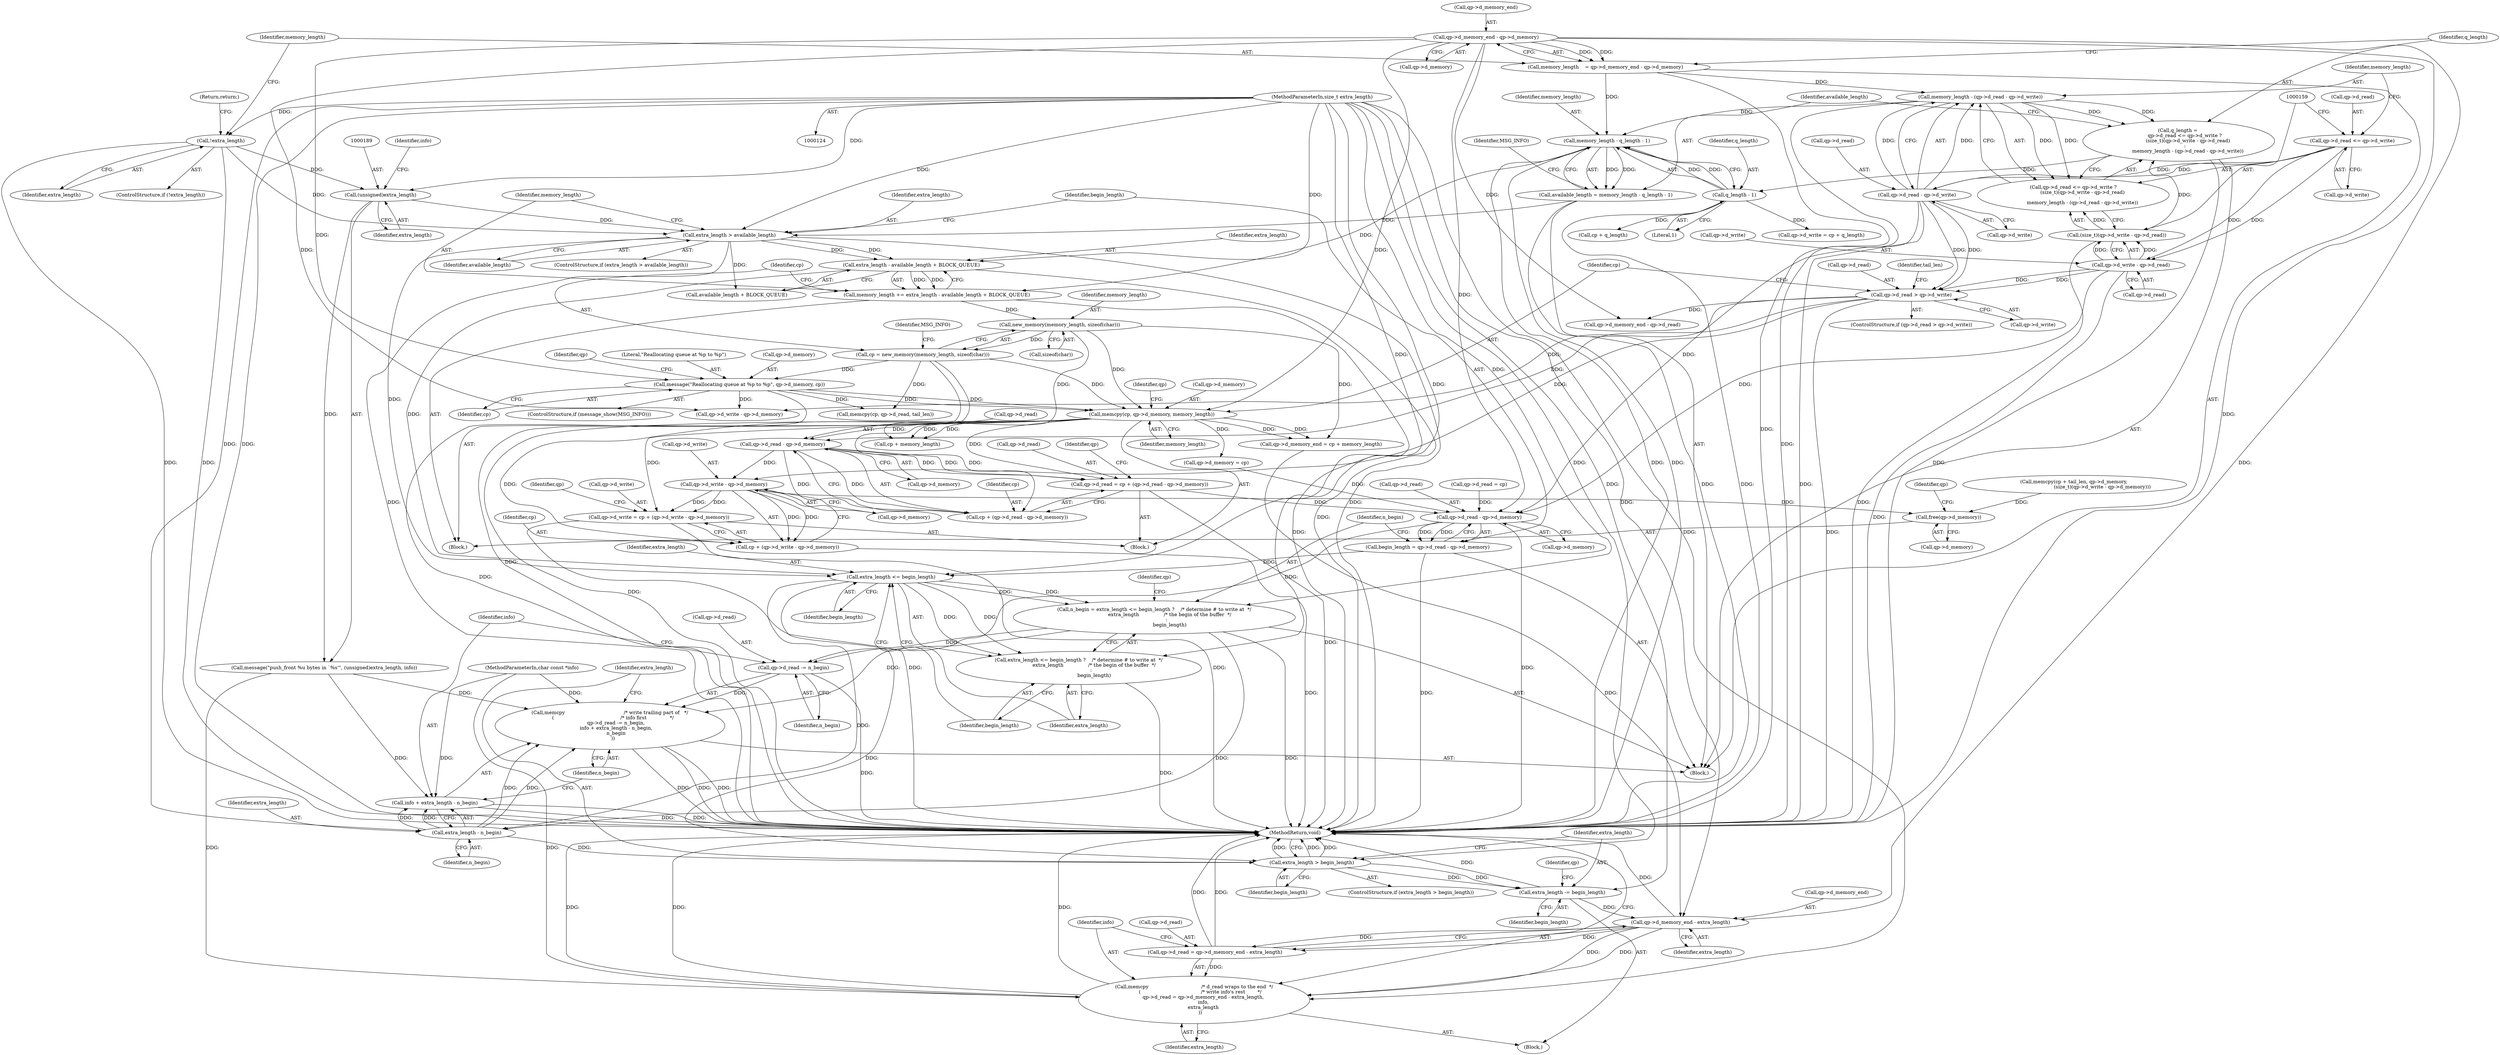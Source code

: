 digraph "0_yodl_fd85f8c94182558ff1480d06a236d6fb927979a3@API" {
"1000286" [label="(Call,qp->d_read - qp->d_memory)"];
"1000220" [label="(Call,qp->d_read > qp->d_write)"];
"1000160" [label="(Call,qp->d_write - qp->d_read)"];
"1000151" [label="(Call,qp->d_read <= qp->d_write)"];
"1000169" [label="(Call,qp->d_read - qp->d_write)"];
"1000274" [label="(Call,memcpy(cp, qp->d_memory, memory_length))"];
"1000213" [label="(Call,message(\"Reallocating queue at %p to %p\", qp->d_memory, cp))"];
"1000141" [label="(Call,qp->d_memory_end - qp->d_memory)"];
"1000204" [label="(Call,cp = new_memory(memory_length, sizeof(char)))"];
"1000206" [label="(Call,new_memory(memory_length, sizeof(char)))"];
"1000197" [label="(Call,memory_length += extra_length - available_length + BLOCK_QUEUE)"];
"1000199" [label="(Call,extra_length - available_length + BLOCK_QUEUE)"];
"1000193" [label="(Call,extra_length > available_length)"];
"1000188" [label="(Call,(unsigned)extra_length)"];
"1000136" [label="(Call,!extra_length)"];
"1000126" [label="(MethodParameterIn,size_t extra_length)"];
"1000176" [label="(Call,available_length = memory_length - q_length - 1)"];
"1000178" [label="(Call,memory_length - q_length - 1)"];
"1000167" [label="(Call,memory_length - (qp->d_read - qp->d_write))"];
"1000139" [label="(Call,memory_length    = qp->d_memory_end - qp->d_memory)"];
"1000180" [label="(Call,q_length - 1)"];
"1000148" [label="(Call,q_length = \n        qp->d_read <= qp->d_write ?\n            (size_t)(qp->d_write - qp->d_read)\n        :\n            memory_length - (qp->d_read - qp->d_write))"];
"1000158" [label="(Call,(size_t)(qp->d_write - qp->d_read))"];
"1000280" [label="(Call,qp->d_read = cp + (qp->d_read - qp->d_memory))"];
"1000324" [label="(Call,qp->d_read - qp->d_memory)"];
"1000322" [label="(Call,begin_length = qp->d_read - qp->d_memory)"];
"1000334" [label="(Call,extra_length <= begin_length)"];
"1000331" [label="(Call,n_begin = extra_length <= begin_length ?    /* determine # to write at  */\n                    extra_length                /* the begin of the buffer  */\n                :\n                    begin_length)"];
"1000339" [label="(Call,memcpy                                      /* write trailing part of   */\n    (                                           /* info first               */\n        qp->d_read -= n_begin,\n        info + extra_length - n_begin,\n        n_begin\n    ))"];
"1000340" [label="(Call,qp->d_read -= n_begin)"];
"1000347" [label="(Call,extra_length - n_begin)"];
"1000345" [label="(Call,info + extra_length - n_begin)"];
"1000352" [label="(Call,extra_length > begin_length)"];
"1000356" [label="(Call,extra_length -= begin_length)"];
"1000364" [label="(Call,qp->d_memory_end - extra_length)"];
"1000359" [label="(Call,memcpy                                  /* d_read wraps to the end  */\n        (                                       /* write info's rest        */\n            qp->d_read = qp->d_memory_end - extra_length,\n            info,\n            extra_length\n        ))"];
"1000360" [label="(Call,qp->d_read = qp->d_memory_end - extra_length)"];
"1000333" [label="(Call,extra_length <= begin_length ?    /* determine # to write at  */\n                    extra_length                /* the begin of the buffer  */\n                :\n                    begin_length)"];
"1000284" [label="(Call,cp + (qp->d_read - qp->d_memory))"];
"1000299" [label="(Call,qp->d_write - qp->d_memory)"];
"1000293" [label="(Call,qp->d_write = cp + (qp->d_write - qp->d_memory))"];
"1000297" [label="(Call,cp + (qp->d_write - qp->d_memory))"];
"1000306" [label="(Call,free(qp->d_memory))"];
"1000192" [label="(ControlStructure,if (extra_length > available_length))"];
"1000317" [label="(Call,qp->d_memory = cp)"];
"1000339" [label="(Call,memcpy                                      /* write trailing part of   */\n    (                                           /* info first               */\n        qp->d_read -= n_begin,\n        info + extra_length - n_begin,\n        n_begin\n    ))"];
"1000194" [label="(Identifier,extra_length)"];
"1000126" [label="(MethodParameterIn,size_t extra_length)"];
"1000369" [label="(Identifier,info)"];
"1000347" [label="(Call,extra_length - n_begin)"];
"1000322" [label="(Call,begin_length = qp->d_read - qp->d_memory)"];
"1000307" [label="(Call,qp->d_memory)"];
"1000178" [label="(Call,memory_length - q_length - 1)"];
"1000290" [label="(Call,qp->d_memory)"];
"1000346" [label="(Identifier,info)"];
"1000361" [label="(Call,qp->d_read)"];
"1000353" [label="(Identifier,extra_length)"];
"1000286" [label="(Call,qp->d_read - qp->d_memory)"];
"1000151" [label="(Call,qp->d_read <= qp->d_write)"];
"1000213" [label="(Call,message(\"Reallocating queue at %p to %p\", qp->d_memory, cp))"];
"1000287" [label="(Call,qp->d_read)"];
"1000282" [label="(Identifier,qp)"];
"1000208" [label="(Call,sizeof(char))"];
"1000168" [label="(Identifier,memory_length)"];
"1000371" [label="(MethodReturn,void)"];
"1000224" [label="(Call,qp->d_write)"];
"1000161" [label="(Call,qp->d_write)"];
"1000186" [label="(Call,message(\"push_front %u bytes in `%s'\", (unsigned)extra_length, info))"];
"1000352" [label="(Call,extra_length > begin_length)"];
"1000176" [label="(Call,available_length = memory_length - q_length - 1)"];
"1000139" [label="(Call,memory_length    = qp->d_memory_end - qp->d_memory)"];
"1000359" [label="(Call,memcpy                                  /* d_read wraps to the end  */\n        (                                       /* write info's rest        */\n            qp->d_read = qp->d_memory_end - extra_length,\n            info,\n            extra_length\n        ))"];
"1000148" [label="(Call,q_length = \n        qp->d_read <= qp->d_write ?\n            (size_t)(qp->d_write - qp->d_read)\n        :\n            memory_length - (qp->d_read - qp->d_write))"];
"1000267" [label="(Call,qp->d_read = cp)"];
"1000368" [label="(Identifier,extra_length)"];
"1000306" [label="(Call,free(qp->d_memory))"];
"1000145" [label="(Call,qp->d_memory)"];
"1000220" [label="(Call,qp->d_read > qp->d_write)"];
"1000127" [label="(MethodParameterIn,char const *info)"];
"1000196" [label="(Block,)"];
"1000341" [label="(Call,qp->d_read)"];
"1000128" [label="(Block,)"];
"1000274" [label="(Call,memcpy(cp, qp->d_memory, memory_length))"];
"1000336" [label="(Identifier,begin_length)"];
"1000360" [label="(Call,qp->d_read = qp->d_memory_end - extra_length)"];
"1000158" [label="(Call,(size_t)(qp->d_write - qp->d_read))"];
"1000295" [label="(Identifier,qp)"];
"1000199" [label="(Call,extra_length - available_length + BLOCK_QUEUE)"];
"1000264" [label="(Call,cp + q_length)"];
"1000280" [label="(Call,qp->d_read = cp + (qp->d_read - qp->d_memory))"];
"1000212" [label="(Identifier,MSG_INFO)"];
"1000190" [label="(Identifier,extra_length)"];
"1000200" [label="(Identifier,extra_length)"];
"1000281" [label="(Call,qp->d_read)"];
"1000197" [label="(Call,memory_length += extra_length - available_length + BLOCK_QUEUE)"];
"1000279" [label="(Identifier,memory_length)"];
"1000285" [label="(Identifier,cp)"];
"1000312" [label="(Identifier,qp)"];
"1000231" [label="(Call,qp->d_memory_end - qp->d_read)"];
"1000140" [label="(Identifier,memory_length)"];
"1000137" [label="(Identifier,extra_length)"];
"1000230" [label="(Identifier,tail_len)"];
"1000206" [label="(Call,new_memory(memory_length, sizeof(char)))"];
"1000351" [label="(ControlStructure,if (extra_length > begin_length))"];
"1000303" [label="(Call,qp->d_memory)"];
"1000276" [label="(Call,qp->d_memory)"];
"1000323" [label="(Identifier,begin_length)"];
"1000344" [label="(Identifier,n_begin)"];
"1000273" [label="(Block,)"];
"1000275" [label="(Identifier,cp)"];
"1000215" [label="(Call,qp->d_memory)"];
"1000218" [label="(Identifier,cp)"];
"1000210" [label="(ControlStructure,if (message_show(MSG_INFO)))"];
"1000221" [label="(Call,qp->d_read)"];
"1000169" [label="(Call,qp->d_read - qp->d_write)"];
"1000185" [label="(Identifier,MSG_INFO)"];
"1000338" [label="(Identifier,begin_length)"];
"1000160" [label="(Call,qp->d_write - qp->d_read)"];
"1000205" [label="(Identifier,cp)"];
"1000193" [label="(Call,extra_length > available_length)"];
"1000332" [label="(Identifier,n_begin)"];
"1000177" [label="(Identifier,available_length)"];
"1000182" [label="(Literal,1)"];
"1000219" [label="(ControlStructure,if (qp->d_read > qp->d_write))"];
"1000222" [label="(Identifier,qp)"];
"1000138" [label="(Return,return;)"];
"1000141" [label="(Call,qp->d_memory_end - qp->d_memory)"];
"1000149" [label="(Identifier,q_length)"];
"1000155" [label="(Call,qp->d_write)"];
"1000195" [label="(Identifier,available_length)"];
"1000191" [label="(Identifier,info)"];
"1000135" [label="(ControlStructure,if (!extra_length))"];
"1000253" [label="(Call,qp->d_write - qp->d_memory)"];
"1000201" [label="(Call,available_length + BLOCK_QUEUE)"];
"1000357" [label="(Identifier,extra_length)"];
"1000308" [label="(Identifier,qp)"];
"1000170" [label="(Call,qp->d_read)"];
"1000299" [label="(Call,qp->d_write - qp->d_memory)"];
"1000328" [label="(Call,qp->d_memory)"];
"1000331" [label="(Call,n_begin = extra_length <= begin_length ?    /* determine # to write at  */\n                    extra_length                /* the begin of the buffer  */\n                :\n                    begin_length)"];
"1000350" [label="(Identifier,n_begin)"];
"1000297" [label="(Call,cp + (qp->d_write - qp->d_memory))"];
"1000294" [label="(Call,qp->d_write)"];
"1000349" [label="(Identifier,n_begin)"];
"1000298" [label="(Identifier,cp)"];
"1000198" [label="(Identifier,memory_length)"];
"1000325" [label="(Call,qp->d_read)"];
"1000334" [label="(Call,extra_length <= begin_length)"];
"1000355" [label="(Block,)"];
"1000324" [label="(Call,qp->d_read - qp->d_memory)"];
"1000333" [label="(Call,extra_length <= begin_length ?    /* determine # to write at  */\n                    extra_length                /* the begin of the buffer  */\n                :\n                    begin_length)"];
"1000364" [label="(Call,qp->d_memory_end - extra_length)"];
"1000150" [label="(Call,qp->d_read <= qp->d_write ?\n            (size_t)(qp->d_write - qp->d_read)\n        :\n            memory_length - (qp->d_read - qp->d_write))"];
"1000354" [label="(Identifier,begin_length)"];
"1000342" [label="(Identifier,qp)"];
"1000238" [label="(Call,memcpy(cp, qp->d_read, tail_len))"];
"1000142" [label="(Call,qp->d_memory_end)"];
"1000179" [label="(Identifier,memory_length)"];
"1000370" [label="(Identifier,extra_length)"];
"1000181" [label="(Identifier,q_length)"];
"1000214" [label="(Literal,\"Reallocating queue at %p to %p\")"];
"1000348" [label="(Identifier,extra_length)"];
"1000314" [label="(Call,cp + memory_length)"];
"1000188" [label="(Call,(unsigned)extra_length)"];
"1000340" [label="(Call,qp->d_read -= n_begin)"];
"1000310" [label="(Call,qp->d_memory_end = cp + memory_length)"];
"1000284" [label="(Call,cp + (qp->d_read - qp->d_memory))"];
"1000362" [label="(Identifier,qp)"];
"1000337" [label="(Identifier,extra_length)"];
"1000152" [label="(Call,qp->d_read)"];
"1000173" [label="(Call,qp->d_write)"];
"1000335" [label="(Identifier,extra_length)"];
"1000244" [label="(Call,memcpy(cp + tail_len, qp->d_memory, \n                                    (size_t)(qp->d_write - qp->d_memory)))"];
"1000136" [label="(Call,!extra_length)"];
"1000358" [label="(Identifier,begin_length)"];
"1000164" [label="(Call,qp->d_read)"];
"1000260" [label="(Call,qp->d_write = cp + q_length)"];
"1000300" [label="(Call,qp->d_write)"];
"1000345" [label="(Call,info + extra_length - n_begin)"];
"1000180" [label="(Call,q_length - 1)"];
"1000207" [label="(Identifier,memory_length)"];
"1000204" [label="(Call,cp = new_memory(memory_length, sizeof(char)))"];
"1000365" [label="(Call,qp->d_memory_end)"];
"1000293" [label="(Call,qp->d_write = cp + (qp->d_write - qp->d_memory))"];
"1000356" [label="(Call,extra_length -= begin_length)"];
"1000167" [label="(Call,memory_length - (qp->d_read - qp->d_write))"];
"1000286" -> "1000284"  [label="AST: "];
"1000286" -> "1000290"  [label="CFG: "];
"1000287" -> "1000286"  [label="AST: "];
"1000290" -> "1000286"  [label="AST: "];
"1000284" -> "1000286"  [label="CFG: "];
"1000286" -> "1000280"  [label="DDG: "];
"1000286" -> "1000280"  [label="DDG: "];
"1000286" -> "1000284"  [label="DDG: "];
"1000286" -> "1000284"  [label="DDG: "];
"1000220" -> "1000286"  [label="DDG: "];
"1000274" -> "1000286"  [label="DDG: "];
"1000286" -> "1000299"  [label="DDG: "];
"1000220" -> "1000219"  [label="AST: "];
"1000220" -> "1000224"  [label="CFG: "];
"1000221" -> "1000220"  [label="AST: "];
"1000224" -> "1000220"  [label="AST: "];
"1000230" -> "1000220"  [label="CFG: "];
"1000275" -> "1000220"  [label="CFG: "];
"1000220" -> "1000371"  [label="DDG: "];
"1000160" -> "1000220"  [label="DDG: "];
"1000160" -> "1000220"  [label="DDG: "];
"1000169" -> "1000220"  [label="DDG: "];
"1000169" -> "1000220"  [label="DDG: "];
"1000220" -> "1000231"  [label="DDG: "];
"1000220" -> "1000253"  [label="DDG: "];
"1000220" -> "1000299"  [label="DDG: "];
"1000160" -> "1000158"  [label="AST: "];
"1000160" -> "1000164"  [label="CFG: "];
"1000161" -> "1000160"  [label="AST: "];
"1000164" -> "1000160"  [label="AST: "];
"1000158" -> "1000160"  [label="CFG: "];
"1000160" -> "1000371"  [label="DDG: "];
"1000160" -> "1000158"  [label="DDG: "];
"1000160" -> "1000158"  [label="DDG: "];
"1000151" -> "1000160"  [label="DDG: "];
"1000151" -> "1000160"  [label="DDG: "];
"1000160" -> "1000324"  [label="DDG: "];
"1000151" -> "1000150"  [label="AST: "];
"1000151" -> "1000155"  [label="CFG: "];
"1000152" -> "1000151"  [label="AST: "];
"1000155" -> "1000151"  [label="AST: "];
"1000159" -> "1000151"  [label="CFG: "];
"1000168" -> "1000151"  [label="CFG: "];
"1000151" -> "1000169"  [label="DDG: "];
"1000151" -> "1000169"  [label="DDG: "];
"1000169" -> "1000167"  [label="AST: "];
"1000169" -> "1000173"  [label="CFG: "];
"1000170" -> "1000169"  [label="AST: "];
"1000173" -> "1000169"  [label="AST: "];
"1000167" -> "1000169"  [label="CFG: "];
"1000169" -> "1000371"  [label="DDG: "];
"1000169" -> "1000167"  [label="DDG: "];
"1000169" -> "1000167"  [label="DDG: "];
"1000169" -> "1000324"  [label="DDG: "];
"1000274" -> "1000273"  [label="AST: "];
"1000274" -> "1000279"  [label="CFG: "];
"1000275" -> "1000274"  [label="AST: "];
"1000276" -> "1000274"  [label="AST: "];
"1000279" -> "1000274"  [label="AST: "];
"1000282" -> "1000274"  [label="CFG: "];
"1000274" -> "1000371"  [label="DDG: "];
"1000213" -> "1000274"  [label="DDG: "];
"1000213" -> "1000274"  [label="DDG: "];
"1000204" -> "1000274"  [label="DDG: "];
"1000141" -> "1000274"  [label="DDG: "];
"1000206" -> "1000274"  [label="DDG: "];
"1000274" -> "1000280"  [label="DDG: "];
"1000274" -> "1000284"  [label="DDG: "];
"1000274" -> "1000293"  [label="DDG: "];
"1000274" -> "1000297"  [label="DDG: "];
"1000274" -> "1000310"  [label="DDG: "];
"1000274" -> "1000310"  [label="DDG: "];
"1000274" -> "1000314"  [label="DDG: "];
"1000274" -> "1000314"  [label="DDG: "];
"1000274" -> "1000317"  [label="DDG: "];
"1000213" -> "1000210"  [label="AST: "];
"1000213" -> "1000218"  [label="CFG: "];
"1000214" -> "1000213"  [label="AST: "];
"1000215" -> "1000213"  [label="AST: "];
"1000218" -> "1000213"  [label="AST: "];
"1000222" -> "1000213"  [label="CFG: "];
"1000213" -> "1000371"  [label="DDG: "];
"1000141" -> "1000213"  [label="DDG: "];
"1000204" -> "1000213"  [label="DDG: "];
"1000213" -> "1000238"  [label="DDG: "];
"1000213" -> "1000253"  [label="DDG: "];
"1000141" -> "1000139"  [label="AST: "];
"1000141" -> "1000145"  [label="CFG: "];
"1000142" -> "1000141"  [label="AST: "];
"1000145" -> "1000141"  [label="AST: "];
"1000139" -> "1000141"  [label="CFG: "];
"1000141" -> "1000371"  [label="DDG: "];
"1000141" -> "1000139"  [label="DDG: "];
"1000141" -> "1000139"  [label="DDG: "];
"1000141" -> "1000231"  [label="DDG: "];
"1000141" -> "1000253"  [label="DDG: "];
"1000141" -> "1000324"  [label="DDG: "];
"1000141" -> "1000364"  [label="DDG: "];
"1000204" -> "1000196"  [label="AST: "];
"1000204" -> "1000206"  [label="CFG: "];
"1000205" -> "1000204"  [label="AST: "];
"1000206" -> "1000204"  [label="AST: "];
"1000212" -> "1000204"  [label="CFG: "];
"1000204" -> "1000371"  [label="DDG: "];
"1000206" -> "1000204"  [label="DDG: "];
"1000204" -> "1000238"  [label="DDG: "];
"1000206" -> "1000208"  [label="CFG: "];
"1000207" -> "1000206"  [label="AST: "];
"1000208" -> "1000206"  [label="AST: "];
"1000197" -> "1000206"  [label="DDG: "];
"1000206" -> "1000310"  [label="DDG: "];
"1000206" -> "1000314"  [label="DDG: "];
"1000197" -> "1000196"  [label="AST: "];
"1000197" -> "1000199"  [label="CFG: "];
"1000198" -> "1000197"  [label="AST: "];
"1000199" -> "1000197"  [label="AST: "];
"1000205" -> "1000197"  [label="CFG: "];
"1000197" -> "1000371"  [label="DDG: "];
"1000199" -> "1000197"  [label="DDG: "];
"1000199" -> "1000197"  [label="DDG: "];
"1000178" -> "1000197"  [label="DDG: "];
"1000199" -> "1000201"  [label="CFG: "];
"1000200" -> "1000199"  [label="AST: "];
"1000201" -> "1000199"  [label="AST: "];
"1000199" -> "1000371"  [label="DDG: "];
"1000193" -> "1000199"  [label="DDG: "];
"1000193" -> "1000199"  [label="DDG: "];
"1000126" -> "1000199"  [label="DDG: "];
"1000199" -> "1000334"  [label="DDG: "];
"1000193" -> "1000192"  [label="AST: "];
"1000193" -> "1000195"  [label="CFG: "];
"1000194" -> "1000193"  [label="AST: "];
"1000195" -> "1000193"  [label="AST: "];
"1000198" -> "1000193"  [label="CFG: "];
"1000323" -> "1000193"  [label="CFG: "];
"1000193" -> "1000371"  [label="DDG: "];
"1000193" -> "1000371"  [label="DDG: "];
"1000188" -> "1000193"  [label="DDG: "];
"1000136" -> "1000193"  [label="DDG: "];
"1000126" -> "1000193"  [label="DDG: "];
"1000176" -> "1000193"  [label="DDG: "];
"1000193" -> "1000201"  [label="DDG: "];
"1000193" -> "1000334"  [label="DDG: "];
"1000188" -> "1000186"  [label="AST: "];
"1000188" -> "1000190"  [label="CFG: "];
"1000189" -> "1000188"  [label="AST: "];
"1000190" -> "1000188"  [label="AST: "];
"1000191" -> "1000188"  [label="CFG: "];
"1000188" -> "1000186"  [label="DDG: "];
"1000136" -> "1000188"  [label="DDG: "];
"1000126" -> "1000188"  [label="DDG: "];
"1000136" -> "1000135"  [label="AST: "];
"1000136" -> "1000137"  [label="CFG: "];
"1000137" -> "1000136"  [label="AST: "];
"1000138" -> "1000136"  [label="CFG: "];
"1000140" -> "1000136"  [label="CFG: "];
"1000136" -> "1000371"  [label="DDG: "];
"1000136" -> "1000371"  [label="DDG: "];
"1000126" -> "1000136"  [label="DDG: "];
"1000126" -> "1000124"  [label="AST: "];
"1000126" -> "1000371"  [label="DDG: "];
"1000126" -> "1000331"  [label="DDG: "];
"1000126" -> "1000334"  [label="DDG: "];
"1000126" -> "1000333"  [label="DDG: "];
"1000126" -> "1000347"  [label="DDG: "];
"1000126" -> "1000352"  [label="DDG: "];
"1000126" -> "1000356"  [label="DDG: "];
"1000126" -> "1000364"  [label="DDG: "];
"1000126" -> "1000359"  [label="DDG: "];
"1000176" -> "1000128"  [label="AST: "];
"1000176" -> "1000178"  [label="CFG: "];
"1000177" -> "1000176"  [label="AST: "];
"1000178" -> "1000176"  [label="AST: "];
"1000185" -> "1000176"  [label="CFG: "];
"1000176" -> "1000371"  [label="DDG: "];
"1000178" -> "1000176"  [label="DDG: "];
"1000178" -> "1000176"  [label="DDG: "];
"1000178" -> "1000180"  [label="CFG: "];
"1000179" -> "1000178"  [label="AST: "];
"1000180" -> "1000178"  [label="AST: "];
"1000178" -> "1000371"  [label="DDG: "];
"1000178" -> "1000371"  [label="DDG: "];
"1000167" -> "1000178"  [label="DDG: "];
"1000139" -> "1000178"  [label="DDG: "];
"1000180" -> "1000178"  [label="DDG: "];
"1000180" -> "1000178"  [label="DDG: "];
"1000167" -> "1000150"  [label="AST: "];
"1000168" -> "1000167"  [label="AST: "];
"1000150" -> "1000167"  [label="CFG: "];
"1000167" -> "1000371"  [label="DDG: "];
"1000167" -> "1000148"  [label="DDG: "];
"1000167" -> "1000148"  [label="DDG: "];
"1000167" -> "1000150"  [label="DDG: "];
"1000167" -> "1000150"  [label="DDG: "];
"1000139" -> "1000167"  [label="DDG: "];
"1000139" -> "1000128"  [label="AST: "];
"1000140" -> "1000139"  [label="AST: "];
"1000149" -> "1000139"  [label="CFG: "];
"1000139" -> "1000371"  [label="DDG: "];
"1000180" -> "1000182"  [label="CFG: "];
"1000181" -> "1000180"  [label="AST: "];
"1000182" -> "1000180"  [label="AST: "];
"1000180" -> "1000371"  [label="DDG: "];
"1000148" -> "1000180"  [label="DDG: "];
"1000180" -> "1000260"  [label="DDG: "];
"1000180" -> "1000264"  [label="DDG: "];
"1000148" -> "1000128"  [label="AST: "];
"1000148" -> "1000150"  [label="CFG: "];
"1000149" -> "1000148"  [label="AST: "];
"1000150" -> "1000148"  [label="AST: "];
"1000177" -> "1000148"  [label="CFG: "];
"1000148" -> "1000371"  [label="DDG: "];
"1000158" -> "1000148"  [label="DDG: "];
"1000158" -> "1000150"  [label="AST: "];
"1000159" -> "1000158"  [label="AST: "];
"1000150" -> "1000158"  [label="CFG: "];
"1000158" -> "1000371"  [label="DDG: "];
"1000158" -> "1000150"  [label="DDG: "];
"1000280" -> "1000273"  [label="AST: "];
"1000280" -> "1000284"  [label="CFG: "];
"1000281" -> "1000280"  [label="AST: "];
"1000284" -> "1000280"  [label="AST: "];
"1000295" -> "1000280"  [label="CFG: "];
"1000280" -> "1000371"  [label="DDG: "];
"1000280" -> "1000324"  [label="DDG: "];
"1000324" -> "1000322"  [label="AST: "];
"1000324" -> "1000328"  [label="CFG: "];
"1000325" -> "1000324"  [label="AST: "];
"1000328" -> "1000324"  [label="AST: "];
"1000322" -> "1000324"  [label="CFG: "];
"1000324" -> "1000371"  [label="DDG: "];
"1000324" -> "1000322"  [label="DDG: "];
"1000324" -> "1000322"  [label="DDG: "];
"1000267" -> "1000324"  [label="DDG: "];
"1000317" -> "1000324"  [label="DDG: "];
"1000324" -> "1000340"  [label="DDG: "];
"1000322" -> "1000128"  [label="AST: "];
"1000323" -> "1000322"  [label="AST: "];
"1000332" -> "1000322"  [label="CFG: "];
"1000322" -> "1000371"  [label="DDG: "];
"1000322" -> "1000334"  [label="DDG: "];
"1000334" -> "1000333"  [label="AST: "];
"1000334" -> "1000336"  [label="CFG: "];
"1000335" -> "1000334"  [label="AST: "];
"1000336" -> "1000334"  [label="AST: "];
"1000337" -> "1000334"  [label="CFG: "];
"1000338" -> "1000334"  [label="CFG: "];
"1000334" -> "1000331"  [label="DDG: "];
"1000334" -> "1000331"  [label="DDG: "];
"1000334" -> "1000333"  [label="DDG: "];
"1000334" -> "1000333"  [label="DDG: "];
"1000334" -> "1000347"  [label="DDG: "];
"1000334" -> "1000352"  [label="DDG: "];
"1000331" -> "1000128"  [label="AST: "];
"1000331" -> "1000333"  [label="CFG: "];
"1000332" -> "1000331"  [label="AST: "];
"1000333" -> "1000331"  [label="AST: "];
"1000342" -> "1000331"  [label="CFG: "];
"1000331" -> "1000371"  [label="DDG: "];
"1000331" -> "1000339"  [label="DDG: "];
"1000331" -> "1000340"  [label="DDG: "];
"1000331" -> "1000347"  [label="DDG: "];
"1000339" -> "1000128"  [label="AST: "];
"1000339" -> "1000350"  [label="CFG: "];
"1000340" -> "1000339"  [label="AST: "];
"1000345" -> "1000339"  [label="AST: "];
"1000350" -> "1000339"  [label="AST: "];
"1000353" -> "1000339"  [label="CFG: "];
"1000339" -> "1000371"  [label="DDG: "];
"1000339" -> "1000371"  [label="DDG: "];
"1000339" -> "1000371"  [label="DDG: "];
"1000340" -> "1000339"  [label="DDG: "];
"1000186" -> "1000339"  [label="DDG: "];
"1000127" -> "1000339"  [label="DDG: "];
"1000347" -> "1000339"  [label="DDG: "];
"1000347" -> "1000339"  [label="DDG: "];
"1000340" -> "1000344"  [label="CFG: "];
"1000341" -> "1000340"  [label="AST: "];
"1000344" -> "1000340"  [label="AST: "];
"1000346" -> "1000340"  [label="CFG: "];
"1000340" -> "1000371"  [label="DDG: "];
"1000347" -> "1000345"  [label="AST: "];
"1000347" -> "1000349"  [label="CFG: "];
"1000348" -> "1000347"  [label="AST: "];
"1000349" -> "1000347"  [label="AST: "];
"1000345" -> "1000347"  [label="CFG: "];
"1000347" -> "1000345"  [label="DDG: "];
"1000347" -> "1000345"  [label="DDG: "];
"1000347" -> "1000352"  [label="DDG: "];
"1000346" -> "1000345"  [label="AST: "];
"1000350" -> "1000345"  [label="CFG: "];
"1000345" -> "1000371"  [label="DDG: "];
"1000345" -> "1000371"  [label="DDG: "];
"1000186" -> "1000345"  [label="DDG: "];
"1000127" -> "1000345"  [label="DDG: "];
"1000352" -> "1000351"  [label="AST: "];
"1000352" -> "1000354"  [label="CFG: "];
"1000353" -> "1000352"  [label="AST: "];
"1000354" -> "1000352"  [label="AST: "];
"1000357" -> "1000352"  [label="CFG: "];
"1000371" -> "1000352"  [label="CFG: "];
"1000352" -> "1000371"  [label="DDG: "];
"1000352" -> "1000371"  [label="DDG: "];
"1000352" -> "1000371"  [label="DDG: "];
"1000352" -> "1000356"  [label="DDG: "];
"1000352" -> "1000356"  [label="DDG: "];
"1000356" -> "1000355"  [label="AST: "];
"1000356" -> "1000358"  [label="CFG: "];
"1000357" -> "1000356"  [label="AST: "];
"1000358" -> "1000356"  [label="AST: "];
"1000362" -> "1000356"  [label="CFG: "];
"1000356" -> "1000371"  [label="DDG: "];
"1000356" -> "1000364"  [label="DDG: "];
"1000364" -> "1000360"  [label="AST: "];
"1000364" -> "1000368"  [label="CFG: "];
"1000365" -> "1000364"  [label="AST: "];
"1000368" -> "1000364"  [label="AST: "];
"1000360" -> "1000364"  [label="CFG: "];
"1000364" -> "1000371"  [label="DDG: "];
"1000364" -> "1000359"  [label="DDG: "];
"1000364" -> "1000359"  [label="DDG: "];
"1000364" -> "1000360"  [label="DDG: "];
"1000364" -> "1000360"  [label="DDG: "];
"1000310" -> "1000364"  [label="DDG: "];
"1000359" -> "1000355"  [label="AST: "];
"1000359" -> "1000370"  [label="CFG: "];
"1000360" -> "1000359"  [label="AST: "];
"1000369" -> "1000359"  [label="AST: "];
"1000370" -> "1000359"  [label="AST: "];
"1000371" -> "1000359"  [label="CFG: "];
"1000359" -> "1000371"  [label="DDG: "];
"1000359" -> "1000371"  [label="DDG: "];
"1000359" -> "1000371"  [label="DDG: "];
"1000360" -> "1000359"  [label="DDG: "];
"1000127" -> "1000359"  [label="DDG: "];
"1000186" -> "1000359"  [label="DDG: "];
"1000361" -> "1000360"  [label="AST: "];
"1000369" -> "1000360"  [label="CFG: "];
"1000360" -> "1000371"  [label="DDG: "];
"1000360" -> "1000371"  [label="DDG: "];
"1000333" -> "1000337"  [label="CFG: "];
"1000333" -> "1000338"  [label="CFG: "];
"1000337" -> "1000333"  [label="AST: "];
"1000338" -> "1000333"  [label="AST: "];
"1000333" -> "1000371"  [label="DDG: "];
"1000285" -> "1000284"  [label="AST: "];
"1000299" -> "1000297"  [label="AST: "];
"1000299" -> "1000303"  [label="CFG: "];
"1000300" -> "1000299"  [label="AST: "];
"1000303" -> "1000299"  [label="AST: "];
"1000297" -> "1000299"  [label="CFG: "];
"1000299" -> "1000293"  [label="DDG: "];
"1000299" -> "1000293"  [label="DDG: "];
"1000299" -> "1000297"  [label="DDG: "];
"1000299" -> "1000297"  [label="DDG: "];
"1000299" -> "1000306"  [label="DDG: "];
"1000293" -> "1000273"  [label="AST: "];
"1000293" -> "1000297"  [label="CFG: "];
"1000294" -> "1000293"  [label="AST: "];
"1000297" -> "1000293"  [label="AST: "];
"1000308" -> "1000293"  [label="CFG: "];
"1000293" -> "1000371"  [label="DDG: "];
"1000293" -> "1000371"  [label="DDG: "];
"1000298" -> "1000297"  [label="AST: "];
"1000297" -> "1000371"  [label="DDG: "];
"1000306" -> "1000196"  [label="AST: "];
"1000306" -> "1000307"  [label="CFG: "];
"1000307" -> "1000306"  [label="AST: "];
"1000312" -> "1000306"  [label="CFG: "];
"1000244" -> "1000306"  [label="DDG: "];
}
